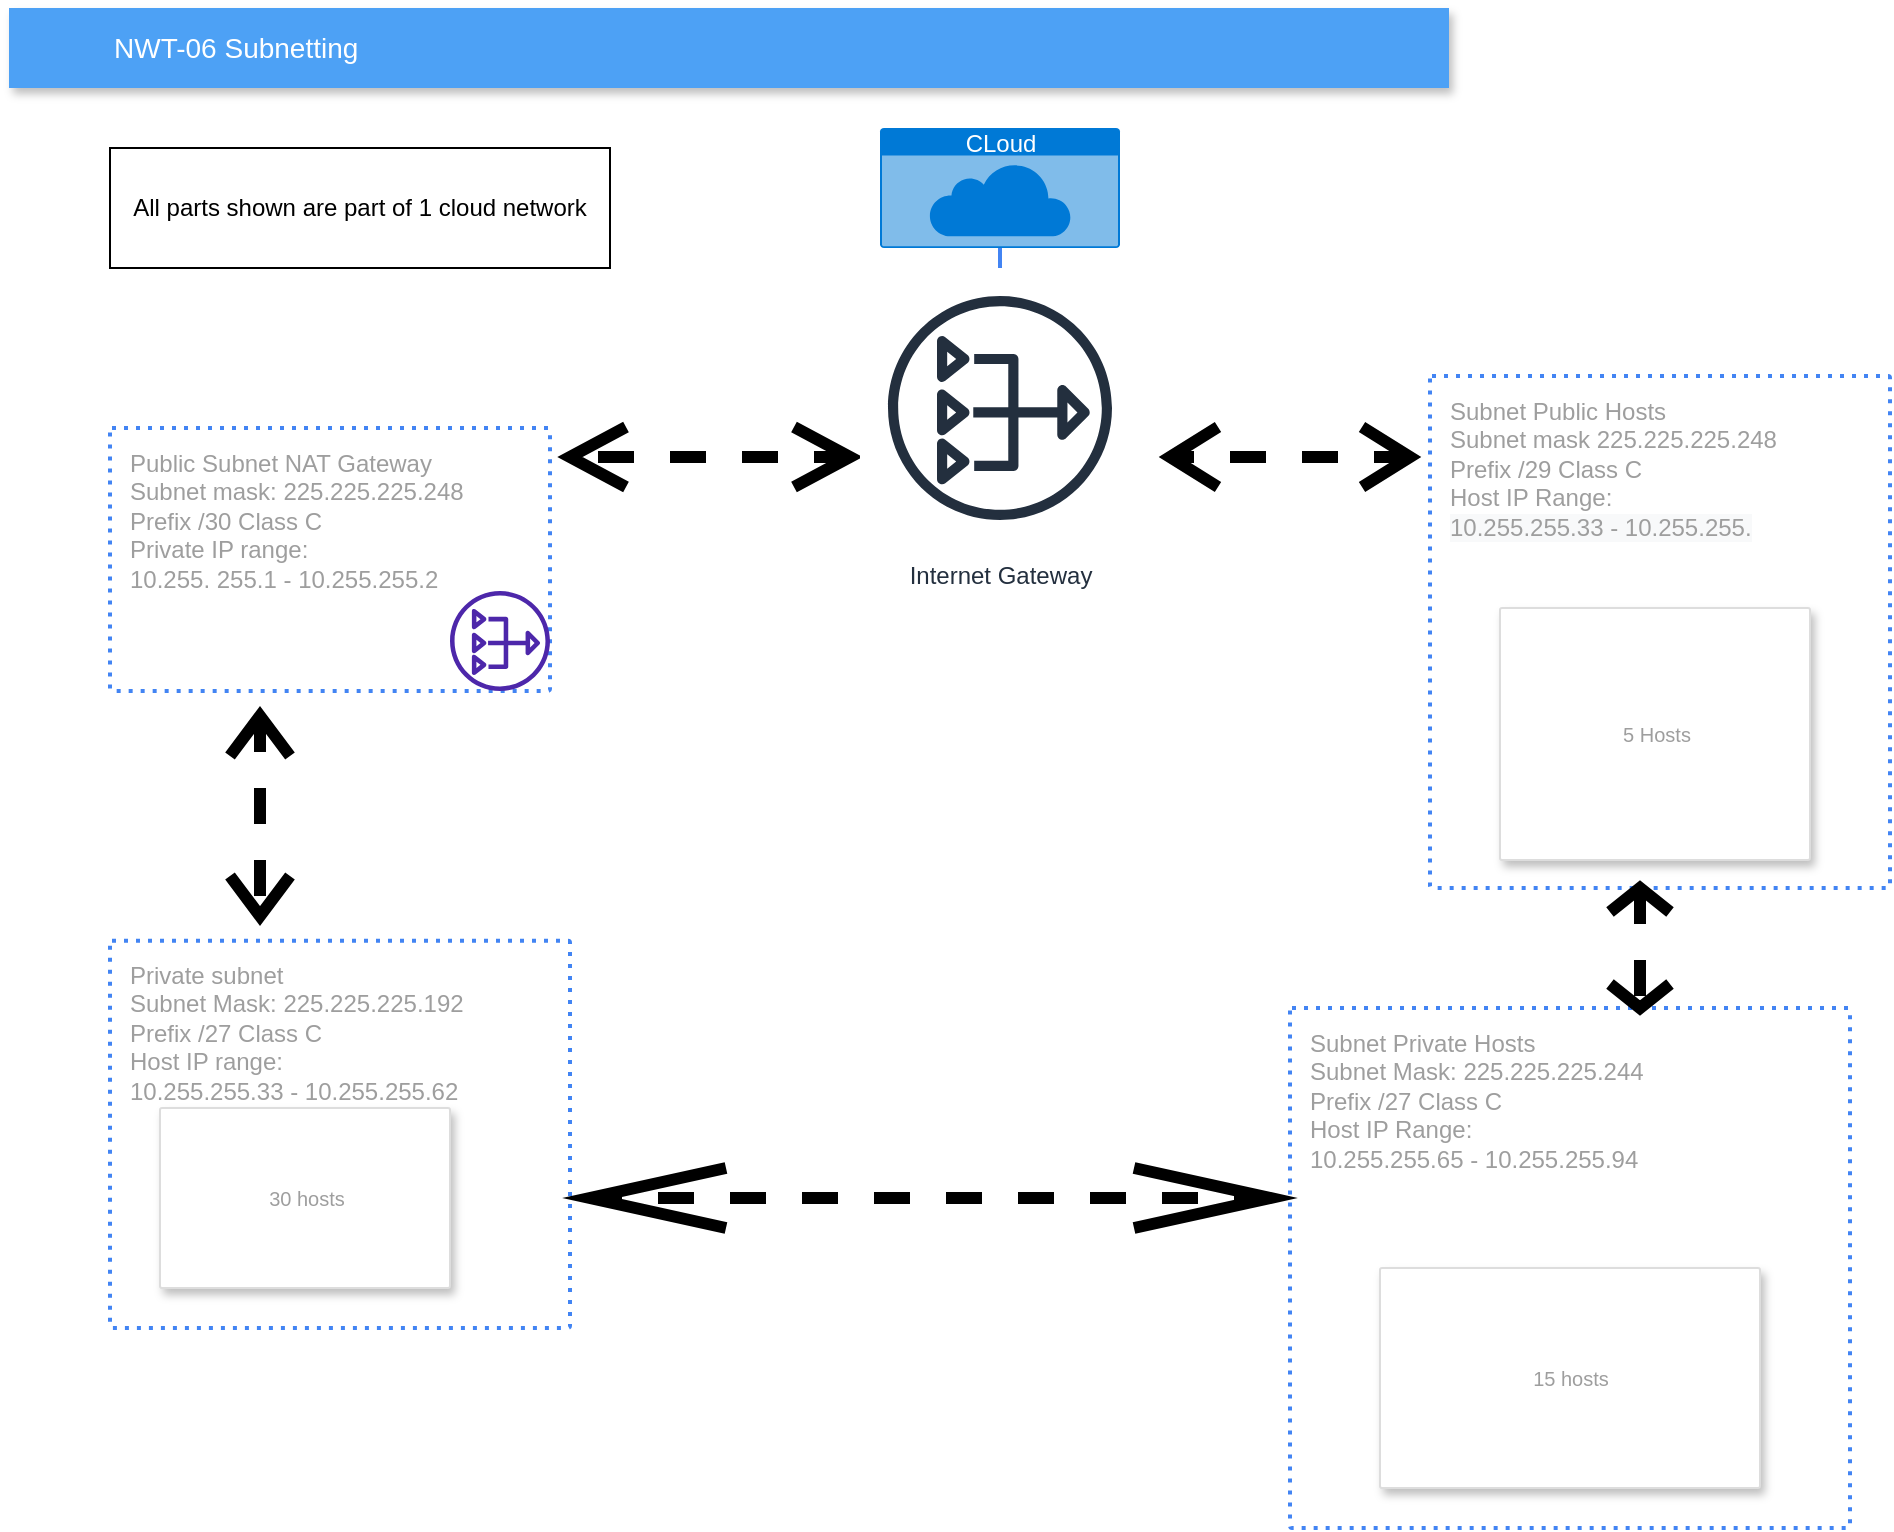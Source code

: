 <mxfile>
    <diagram id="f106602c-feb2-e66a-4537-3a34d633f6aa" name="Page-1">
        <mxGraphModel dx="1362" dy="860" grid="1" gridSize="10" guides="1" tooltips="1" connect="1" arrows="1" fold="1" page="1" pageScale="1" pageWidth="1169" pageHeight="827" background="none" math="0" shadow="0">
            <root>
                <mxCell id="0"/>
                <mxCell id="1" parent="0"/>
                <mxCell id="653" value="Private subnet&amp;nbsp;&lt;br&gt;Subnet Mask: 225.225.225.192&lt;br&gt;Prefix /27 Class C&lt;br&gt;Host IP range:&amp;nbsp;&lt;br&gt;10.255.255.33 - 10.255.255.62" style="rounded=1;absoluteArcSize=1;arcSize=2;html=1;strokeColor=#4284F3;gradientColor=none;shadow=0;dashed=1;fontSize=12;fontColor=#9E9E9E;align=left;verticalAlign=top;spacing=10;spacingTop=-4;fillColor=none;dashPattern=1 2;strokeWidth=2;" parent="1" vertex="1">
                    <mxGeometry x="70" y="476.37" width="230" height="193.63" as="geometry"/>
                </mxCell>
                <mxCell id="2" value="NWT-06 Subnetting" style="fillColor=#4DA1F5;strokeColor=none;shadow=1;gradientColor=none;fontSize=14;align=left;spacingLeft=50;fontColor=#ffffff;html=1;" parent="1" vertex="1">
                    <mxGeometry x="19.5" y="10" width="720" height="40" as="geometry"/>
                </mxCell>
                <mxCell id="LnH4s1OGak1gRik8abLK-720" value="30 hosts" style="strokeColor=#dddddd;fillColor=#ffffff;shadow=1;strokeWidth=1;rounded=1;absoluteArcSize=1;arcSize=2;fontSize=10;fontColor=#9E9E9E;align=center;html=1;" parent="1" vertex="1">
                    <mxGeometry x="95" y="560" width="145" height="90" as="geometry"/>
                </mxCell>
                <mxCell id="LnH4s1OGak1gRik8abLK-748" value="Subnet Public Hosts&lt;br&gt;Subnet mask 225.225.225.248&lt;br&gt;Prefix /29 Class C&lt;br&gt;Host IP Range: &lt;br&gt;&lt;span style=&quot;background-color: rgb(248 , 249 , 250)&quot;&gt;10.255.255.33 - 10.255.255.&lt;/span&gt;" style="rounded=1;absoluteArcSize=1;arcSize=2;html=1;strokeColor=#4284F3;gradientColor=none;shadow=0;dashed=1;fontSize=12;fontColor=#9E9E9E;align=left;verticalAlign=top;spacing=10;spacingTop=-4;fillColor=none;dashPattern=1 2;strokeWidth=2;" parent="1" vertex="1">
                    <mxGeometry x="730" y="194" width="230" height="256" as="geometry"/>
                </mxCell>
                <mxCell id="LnH4s1OGak1gRik8abLK-749" value="5 Hosts&lt;br&gt;" style="strokeColor=#dddddd;fillColor=#ffffff;shadow=1;strokeWidth=1;rounded=1;absoluteArcSize=1;arcSize=2;fontSize=10;fontColor=#9E9E9E;align=center;html=1;" parent="1" vertex="1">
                    <mxGeometry x="765" y="310" width="155" height="126" as="geometry"/>
                </mxCell>
                <mxCell id="LnH4s1OGak1gRik8abLK-811" value="CLoud" style="html=1;strokeColor=none;fillColor=#0079D6;labelPosition=center;verticalLabelPosition=middle;verticalAlign=top;align=center;fontSize=12;outlineConnect=0;spacingTop=-6;fontColor=#FFFFFF;sketch=0;shape=mxgraph.sitemap.cloud;" parent="1" vertex="1">
                    <mxGeometry x="455" y="70" width="120" height="60" as="geometry"/>
                </mxCell>
                <mxCell id="LnH4s1OGak1gRik8abLK-827" value="Public Subnet NAT Gateway&lt;br&gt;Subnet mask: 225.225.225.248&lt;br&gt;Prefix /30 Class C&lt;br&gt;Private IP range:&lt;br&gt;10.255. 255.1 - 10.255.255.2" style="rounded=1;absoluteArcSize=1;arcSize=2;html=1;strokeColor=#4284F3;gradientColor=none;shadow=0;dashed=1;fontSize=12;fontColor=#9E9E9E;align=left;verticalAlign=top;spacing=10;spacingTop=-4;fillColor=none;dashPattern=1 2;strokeWidth=2;" parent="1" vertex="1">
                    <mxGeometry x="70" y="220" width="220" height="131.5" as="geometry"/>
                </mxCell>
                <mxCell id="LnH4s1OGak1gRik8abLK-829" style="edgeStyle=orthogonalEdgeStyle;rounded=0;orthogonalLoop=1;jettySize=auto;html=1;exitX=0.5;exitY=1;exitDx=0;exitDy=0;" parent="1" source="LnH4s1OGak1gRik8abLK-748" target="LnH4s1OGak1gRik8abLK-748" edge="1">
                    <mxGeometry relative="1" as="geometry"/>
                </mxCell>
                <mxCell id="LnH4s1OGak1gRik8abLK-833" value="Subnet Private Hosts&lt;br&gt;Subnet Mask: 225.225.225.244&lt;br&gt;Prefix /27 Class C&lt;br&gt;Host IP Range:&amp;nbsp;&lt;br&gt;10.255.255.65 - 10.255.255.94" style="rounded=1;absoluteArcSize=1;arcSize=2;html=1;strokeColor=#4284F3;gradientColor=none;shadow=0;dashed=1;fontSize=12;fontColor=#9E9E9E;align=left;verticalAlign=top;spacing=10;spacingTop=-4;fillColor=none;dashPattern=1 2;strokeWidth=2;" parent="1" vertex="1">
                    <mxGeometry x="660" y="510" width="280" height="260" as="geometry"/>
                </mxCell>
                <mxCell id="LnH4s1OGak1gRik8abLK-835" value="15 hosts" style="strokeColor=#dddddd;fillColor=#ffffff;shadow=1;strokeWidth=1;rounded=1;absoluteArcSize=1;arcSize=2;fontSize=10;fontColor=#9E9E9E;align=center;html=1;" parent="1" vertex="1">
                    <mxGeometry x="705" y="640" width="190" height="110" as="geometry"/>
                </mxCell>
                <mxCell id="LnH4s1OGak1gRik8abLK-836" value="" style="html=1;outlineConnect=0;whiteSpace=wrap;fillColor=#AFFFAF;shape=mxgraph.archimate3.path;strokeWidth=6;direction=south;" parent="1" vertex="1">
                    <mxGeometry x="130" y="364" width="30" height="100" as="geometry"/>
                </mxCell>
                <mxCell id="LnH4s1OGak1gRik8abLK-838" value="" style="html=1;outlineConnect=0;whiteSpace=wrap;fillColor=#AFFFAF;shape=mxgraph.archimate3.path;strokeWidth=6;direction=south;" parent="1" vertex="1">
                    <mxGeometry x="820" y="450" width="30" height="60" as="geometry"/>
                </mxCell>
                <mxCell id="LnH4s1OGak1gRik8abLK-839" value="" style="html=1;outlineConnect=0;whiteSpace=wrap;fillColor=#AFFFAF;shape=mxgraph.archimate3.path;strokeWidth=6;direction=west;" parent="1" vertex="1">
                    <mxGeometry x="300" y="219.5" width="140" height="30" as="geometry"/>
                </mxCell>
                <mxCell id="LnH4s1OGak1gRik8abLK-840" value="" style="html=1;outlineConnect=0;whiteSpace=wrap;fillColor=#AFFFAF;shape=mxgraph.archimate3.path;strokeWidth=6;direction=west;" parent="1" vertex="1">
                    <mxGeometry x="600" y="219.5" width="120" height="30" as="geometry"/>
                </mxCell>
                <mxCell id="LnH4s1OGak1gRik8abLK-843" value="" style="html=1;outlineConnect=0;whiteSpace=wrap;fillColor=#AFFFAF;shape=mxgraph.archimate3.path;strokeWidth=6;direction=west;" parent="1" vertex="1">
                    <mxGeometry x="310" y="590" width="340" height="30" as="geometry"/>
                </mxCell>
                <mxCell id="LnH4s1OGak1gRik8abLK-825" value="Internet Gateway&lt;br&gt;" style="sketch=0;outlineConnect=0;fontColor=#232F3E;gradientColor=none;strokeColor=#232F3E;fillColor=#ffffff;dashed=0;verticalLabelPosition=bottom;verticalAlign=top;align=center;html=1;fontSize=12;fontStyle=0;aspect=fixed;shape=mxgraph.aws4.resourceIcon;resIcon=mxgraph.aws4.nat_gateway;" parent="1" vertex="1">
                    <mxGeometry x="445" y="140" width="140" height="140" as="geometry"/>
                </mxCell>
                <mxCell id="LnH4s1OGak1gRik8abLK-844" value="" style="edgeStyle=orthogonalEdgeStyle;fontSize=12;html=1;endArrow=none;endFill=1;rounded=0;strokeWidth=2;endSize=4;startSize=4;dashed=0;strokeColor=#4284F3;" parent="1" source="LnH4s1OGak1gRik8abLK-811" target="LnH4s1OGak1gRik8abLK-825" edge="1">
                    <mxGeometry width="100" relative="1" as="geometry">
                        <mxPoint x="480" y="80" as="sourcePoint"/>
                        <mxPoint x="479.5" y="200" as="targetPoint"/>
                        <Array as="points"/>
                    </mxGeometry>
                </mxCell>
                <mxCell id="LnH4s1OGak1gRik8abLK-846" value="" style="sketch=0;outlineConnect=0;fontColor=#232F3E;gradientColor=none;fillColor=#4D27AA;strokeColor=none;dashed=0;verticalLabelPosition=bottom;verticalAlign=top;align=center;html=1;fontSize=12;fontStyle=0;aspect=fixed;pointerEvents=1;shape=mxgraph.aws4.nat_gateway;" parent="1" vertex="1">
                    <mxGeometry x="240" y="301.5" width="50" height="50" as="geometry"/>
                </mxCell>
                <mxCell id="LnH4s1OGak1gRik8abLK-854" value="All parts shown are part of 1 cloud network" style="whiteSpace=wrap;html=1;" parent="1" vertex="1">
                    <mxGeometry x="70" y="80" width="250" height="60" as="geometry"/>
                </mxCell>
            </root>
        </mxGraphModel>
    </diagram>
</mxfile>